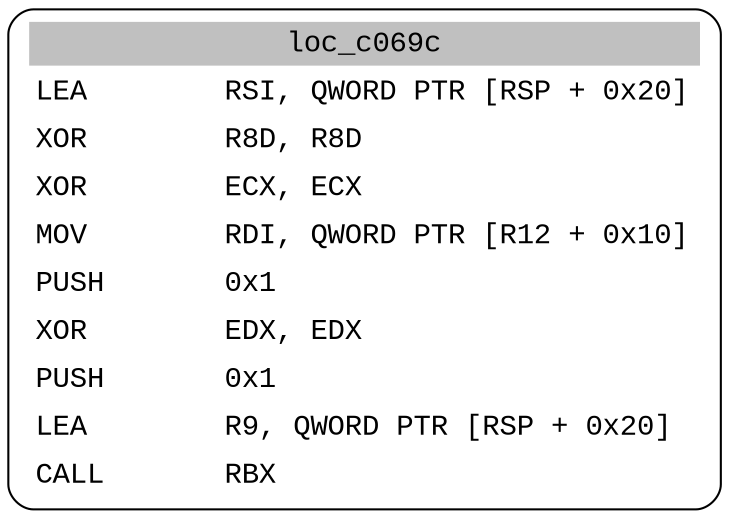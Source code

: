 digraph asm_graph {
1941 [
shape="Mrecord" fontname="Courier New"label =<<table border="0" cellborder="0" cellpadding="3"><tr><td align="center" colspan="2" bgcolor="grey">loc_c069c</td></tr><tr><td align="left">LEA        RSI, QWORD PTR [RSP + 0x20]</td></tr><tr><td align="left">XOR        R8D, R8D</td></tr><tr><td align="left">XOR        ECX, ECX</td></tr><tr><td align="left">MOV        RDI, QWORD PTR [R12 + 0x10]</td></tr><tr><td align="left">PUSH       0x1</td></tr><tr><td align="left">XOR        EDX, EDX</td></tr><tr><td align="left">PUSH       0x1</td></tr><tr><td align="left">LEA        R9, QWORD PTR [RSP + 0x20]</td></tr><tr><td align="left">CALL       RBX</td></tr></table>> ];
}
